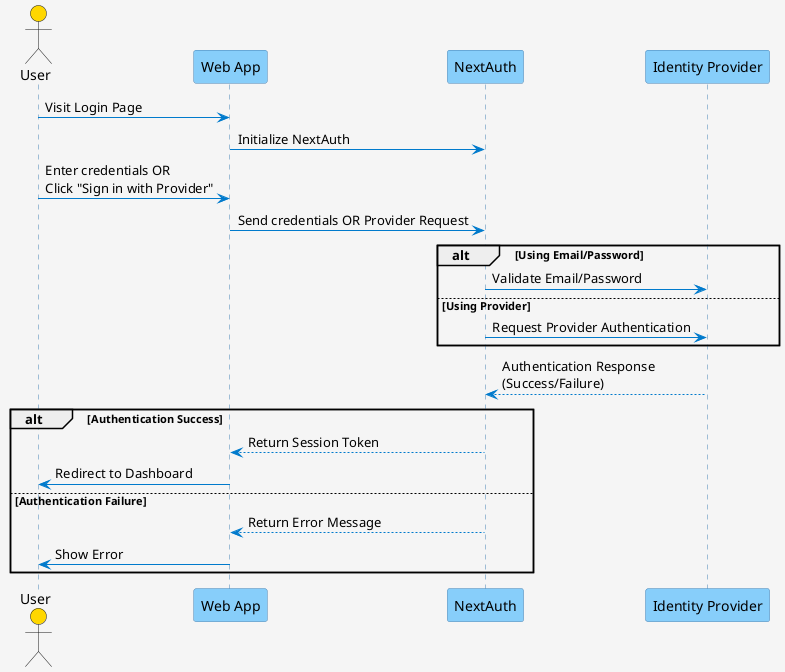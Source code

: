 @startuml
skinparam monochrome false
skinparam backgroundColor #F5F5F5
skinparam sequenceArrowColor #007ACC
skinparam actorBackgroundColor #FFD700
skinparam participantBackgroundColor #87CEFA
skinparam participantBorderColor #4682B4
skinparam sequenceParticipantFontColor #000000
skinparam sequenceParticipantFontSize 14
skinparam sequenceLifeLineBackgroundColor #ADD8E6
skinparam sequenceLifeLineBorderColor #4682B4

actor User #FFD700
participant "Web App" as WA #87CEFA
participant "NextAuth" as NA #87CEFA
participant "Identity Provider" as IDP #87CEFA

User -> WA : Visit Login Page
WA -> NA : Initialize NextAuth
User -> WA : Enter credentials OR\nClick "Sign in with Provider"
WA -> NA : Send credentials OR Provider Request

alt Using Email/Password
    NA -> IDP : Validate Email/Password
else Using Provider
    NA -> IDP : Request Provider Authentication
end

IDP --> NA : Authentication Response\n(Success/Failure)

alt Authentication Success
    NA --> WA : Return Session Token
    WA -> User : Redirect to Dashboard
else Authentication Failure
    NA --> WA : Return Error Message
    WA -> User : Show Error
end
@enduml

